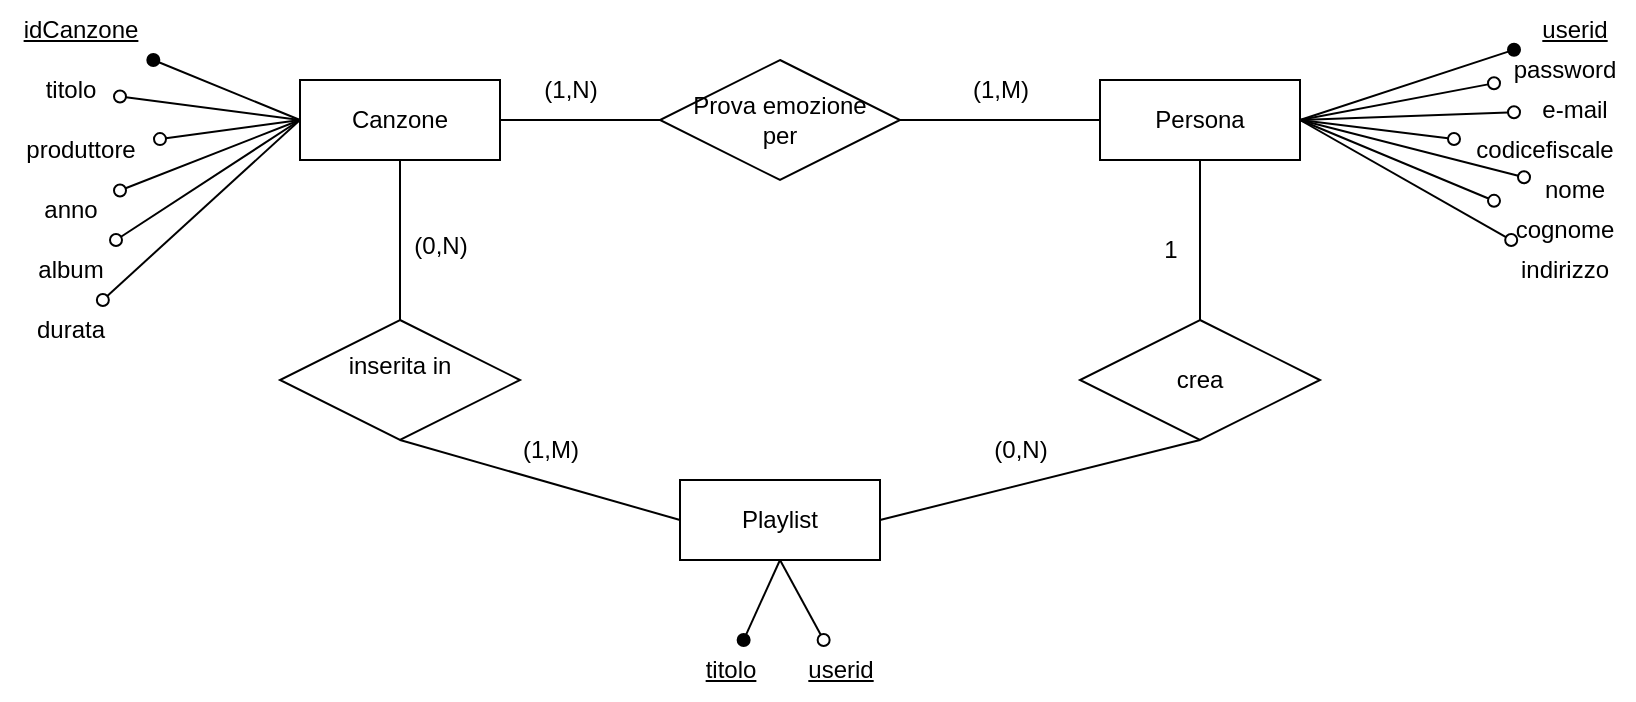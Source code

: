 <mxfile version="22.1.16" type="device">
  <diagram id="kbR7QFBh4Juw0m6U138V" name="Page-1">
    <mxGraphModel dx="1498" dy="894" grid="1" gridSize="10" guides="1" tooltips="1" connect="1" arrows="1" fold="1" page="1" pageScale="1" pageWidth="827" pageHeight="1169" math="0" shadow="0">
      <root>
        <mxCell id="0" />
        <mxCell id="1" parent="0" />
        <mxCell id="jWKj23kP3KuPFPuK_N8y-5" style="edgeStyle=none;rounded=0;orthogonalLoop=1;jettySize=auto;html=1;exitX=1;exitY=0.5;exitDx=0;exitDy=0;entryX=0;entryY=0.5;entryDx=0;entryDy=0;endArrow=none;endFill=0;" edge="1" parent="1" source="jWKj23kP3KuPFPuK_N8y-1" target="jWKj23kP3KuPFPuK_N8y-4">
          <mxGeometry relative="1" as="geometry" />
        </mxCell>
        <mxCell id="jWKj23kP3KuPFPuK_N8y-43" style="edgeStyle=none;rounded=0;orthogonalLoop=1;jettySize=auto;html=1;exitX=0.5;exitY=1;exitDx=0;exitDy=0;entryX=0.5;entryY=0;entryDx=0;entryDy=0;endArrow=none;endFill=0;" edge="1" parent="1" source="jWKj23kP3KuPFPuK_N8y-1" target="jWKj23kP3KuPFPuK_N8y-40">
          <mxGeometry relative="1" as="geometry" />
        </mxCell>
        <mxCell id="jWKj23kP3KuPFPuK_N8y-1" value="&lt;div&gt;Canzone&lt;/div&gt;" style="whiteSpace=wrap;html=1;align=center;" vertex="1" parent="1">
          <mxGeometry x="160" y="40" width="100" height="40" as="geometry" />
        </mxCell>
        <mxCell id="jWKj23kP3KuPFPuK_N8y-51" style="edgeStyle=none;rounded=0;orthogonalLoop=1;jettySize=auto;html=1;exitX=1;exitY=0.5;exitDx=0;exitDy=0;entryX=0.5;entryY=1;entryDx=0;entryDy=0;endArrow=none;endFill=0;" edge="1" parent="1" source="jWKj23kP3KuPFPuK_N8y-2" target="jWKj23kP3KuPFPuK_N8y-50">
          <mxGeometry relative="1" as="geometry" />
        </mxCell>
        <mxCell id="jWKj23kP3KuPFPuK_N8y-2" value="Playlist" style="whiteSpace=wrap;html=1;align=center;" vertex="1" parent="1">
          <mxGeometry x="350" y="240" width="100" height="40" as="geometry" />
        </mxCell>
        <mxCell id="jWKj23kP3KuPFPuK_N8y-52" style="edgeStyle=none;rounded=0;orthogonalLoop=1;jettySize=auto;html=1;exitX=0.5;exitY=1;exitDx=0;exitDy=0;entryX=0.5;entryY=0;entryDx=0;entryDy=0;endArrow=none;endFill=0;" edge="1" parent="1" source="jWKj23kP3KuPFPuK_N8y-3" target="jWKj23kP3KuPFPuK_N8y-50">
          <mxGeometry relative="1" as="geometry" />
        </mxCell>
        <mxCell id="jWKj23kP3KuPFPuK_N8y-3" value="&lt;div&gt;Persona&lt;/div&gt;" style="whiteSpace=wrap;html=1;align=center;" vertex="1" parent="1">
          <mxGeometry x="560" y="40" width="100" height="40" as="geometry" />
        </mxCell>
        <mxCell id="jWKj23kP3KuPFPuK_N8y-6" style="edgeStyle=none;rounded=0;orthogonalLoop=1;jettySize=auto;html=1;exitX=1;exitY=0.5;exitDx=0;exitDy=0;entryX=0;entryY=0.5;entryDx=0;entryDy=0;endArrow=none;endFill=0;" edge="1" parent="1" source="jWKj23kP3KuPFPuK_N8y-4" target="jWKj23kP3KuPFPuK_N8y-3">
          <mxGeometry relative="1" as="geometry" />
        </mxCell>
        <mxCell id="jWKj23kP3KuPFPuK_N8y-4" value="&lt;div&gt;Prova emozione&lt;/div&gt;&lt;div&gt;per&lt;/div&gt;" style="shape=rhombus;perimeter=rhombusPerimeter;whiteSpace=wrap;html=1;align=center;" vertex="1" parent="1">
          <mxGeometry x="340" y="30" width="120" height="60" as="geometry" />
        </mxCell>
        <mxCell id="jWKj23kP3KuPFPuK_N8y-18" style="edgeStyle=none;rounded=0;orthogonalLoop=1;jettySize=auto;html=1;entryX=0;entryY=0.5;entryDx=0;entryDy=0;endArrow=none;endFill=0;startArrow=oval;startFill=1;" edge="1" parent="1" source="jWKj23kP3KuPFPuK_N8y-10" target="jWKj23kP3KuPFPuK_N8y-1">
          <mxGeometry relative="1" as="geometry" />
        </mxCell>
        <mxCell id="jWKj23kP3KuPFPuK_N8y-10" value="&lt;u&gt;idCanzone&lt;/u&gt;" style="text;html=1;align=center;verticalAlign=middle;resizable=0;points=[];autosize=1;strokeColor=none;fillColor=none;" vertex="1" parent="1">
          <mxGeometry x="10" width="80" height="30" as="geometry" />
        </mxCell>
        <mxCell id="jWKj23kP3KuPFPuK_N8y-19" style="edgeStyle=none;rounded=0;orthogonalLoop=1;jettySize=auto;html=1;endArrow=none;endFill=0;startArrow=oval;startFill=0;entryX=0;entryY=0.5;entryDx=0;entryDy=0;" edge="1" parent="1" source="jWKj23kP3KuPFPuK_N8y-11" target="jWKj23kP3KuPFPuK_N8y-1">
          <mxGeometry relative="1" as="geometry">
            <mxPoint x="200" y="60" as="targetPoint" />
          </mxGeometry>
        </mxCell>
        <mxCell id="jWKj23kP3KuPFPuK_N8y-11" value="&lt;div&gt;titolo&lt;/div&gt;" style="text;html=1;align=center;verticalAlign=middle;resizable=0;points=[];autosize=1;strokeColor=none;fillColor=none;" vertex="1" parent="1">
          <mxGeometry x="20" y="30" width="50" height="30" as="geometry" />
        </mxCell>
        <mxCell id="jWKj23kP3KuPFPuK_N8y-20" style="edgeStyle=none;rounded=0;orthogonalLoop=1;jettySize=auto;html=1;entryX=0;entryY=0.5;entryDx=0;entryDy=0;endArrow=none;endFill=0;startArrow=oval;startFill=0;" edge="1" parent="1" source="jWKj23kP3KuPFPuK_N8y-14" target="jWKj23kP3KuPFPuK_N8y-1">
          <mxGeometry relative="1" as="geometry" />
        </mxCell>
        <mxCell id="jWKj23kP3KuPFPuK_N8y-14" value="&lt;div&gt;produttore&lt;/div&gt;" style="text;html=1;align=center;verticalAlign=middle;resizable=0;points=[];autosize=1;strokeColor=none;fillColor=none;" vertex="1" parent="1">
          <mxGeometry x="10" y="60" width="80" height="30" as="geometry" />
        </mxCell>
        <mxCell id="jWKj23kP3KuPFPuK_N8y-21" style="edgeStyle=none;rounded=0;orthogonalLoop=1;jettySize=auto;html=1;entryX=0;entryY=0.5;entryDx=0;entryDy=0;endArrow=none;endFill=0;startArrow=oval;startFill=0;" edge="1" parent="1" source="jWKj23kP3KuPFPuK_N8y-15" target="jWKj23kP3KuPFPuK_N8y-1">
          <mxGeometry relative="1" as="geometry" />
        </mxCell>
        <mxCell id="jWKj23kP3KuPFPuK_N8y-15" value="anno" style="text;html=1;align=center;verticalAlign=middle;resizable=0;points=[];autosize=1;strokeColor=none;fillColor=none;" vertex="1" parent="1">
          <mxGeometry x="20" y="90" width="50" height="30" as="geometry" />
        </mxCell>
        <mxCell id="jWKj23kP3KuPFPuK_N8y-22" style="edgeStyle=none;rounded=0;orthogonalLoop=1;jettySize=auto;html=1;endArrow=none;endFill=0;startArrow=oval;startFill=0;entryX=0;entryY=0.5;entryDx=0;entryDy=0;" edge="1" parent="1" source="jWKj23kP3KuPFPuK_N8y-16" target="jWKj23kP3KuPFPuK_N8y-1">
          <mxGeometry relative="1" as="geometry">
            <mxPoint x="200" y="60" as="targetPoint" />
          </mxGeometry>
        </mxCell>
        <mxCell id="jWKj23kP3KuPFPuK_N8y-16" value="album" style="text;html=1;align=center;verticalAlign=middle;resizable=0;points=[];autosize=1;strokeColor=none;fillColor=none;" vertex="1" parent="1">
          <mxGeometry x="15" y="120" width="60" height="30" as="geometry" />
        </mxCell>
        <mxCell id="jWKj23kP3KuPFPuK_N8y-23" style="edgeStyle=none;rounded=0;orthogonalLoop=1;jettySize=auto;html=1;endArrow=none;endFill=0;startArrow=oval;startFill=0;entryX=0;entryY=0.5;entryDx=0;entryDy=0;" edge="1" parent="1" source="jWKj23kP3KuPFPuK_N8y-17" target="jWKj23kP3KuPFPuK_N8y-1">
          <mxGeometry relative="1" as="geometry">
            <mxPoint x="200" y="60" as="targetPoint" />
          </mxGeometry>
        </mxCell>
        <mxCell id="jWKj23kP3KuPFPuK_N8y-17" value="durata" style="text;html=1;align=center;verticalAlign=middle;resizable=0;points=[];autosize=1;strokeColor=none;fillColor=none;" vertex="1" parent="1">
          <mxGeometry x="15" y="150" width="60" height="30" as="geometry" />
        </mxCell>
        <mxCell id="jWKj23kP3KuPFPuK_N8y-33" style="edgeStyle=none;rounded=0;orthogonalLoop=1;jettySize=auto;html=1;entryX=1;entryY=0.5;entryDx=0;entryDy=0;endArrow=none;endFill=0;startArrow=oval;startFill=1;" edge="1" parent="1" source="jWKj23kP3KuPFPuK_N8y-24" target="jWKj23kP3KuPFPuK_N8y-3">
          <mxGeometry relative="1" as="geometry" />
        </mxCell>
        <mxCell id="jWKj23kP3KuPFPuK_N8y-24" value="&lt;u&gt;userid&lt;/u&gt;" style="text;html=1;align=center;verticalAlign=middle;resizable=0;points=[];autosize=1;strokeColor=none;fillColor=none;" vertex="1" parent="1">
          <mxGeometry x="767" width="60" height="30" as="geometry" />
        </mxCell>
        <mxCell id="jWKj23kP3KuPFPuK_N8y-34" style="edgeStyle=none;rounded=0;orthogonalLoop=1;jettySize=auto;html=1;endArrow=none;endFill=0;startArrow=oval;startFill=0;entryX=1;entryY=0.5;entryDx=0;entryDy=0;" edge="1" parent="1" source="jWKj23kP3KuPFPuK_N8y-25" target="jWKj23kP3KuPFPuK_N8y-3">
          <mxGeometry relative="1" as="geometry">
            <mxPoint x="620" y="60" as="targetPoint" />
          </mxGeometry>
        </mxCell>
        <mxCell id="jWKj23kP3KuPFPuK_N8y-25" value="password" style="text;html=1;align=center;verticalAlign=middle;resizable=0;points=[];autosize=1;strokeColor=none;fillColor=none;" vertex="1" parent="1">
          <mxGeometry x="757" y="20" width="70" height="30" as="geometry" />
        </mxCell>
        <mxCell id="jWKj23kP3KuPFPuK_N8y-35" style="edgeStyle=none;rounded=0;orthogonalLoop=1;jettySize=auto;html=1;entryX=1;entryY=0.5;entryDx=0;entryDy=0;endArrow=none;endFill=0;startArrow=oval;startFill=0;" edge="1" parent="1" source="jWKj23kP3KuPFPuK_N8y-27" target="jWKj23kP3KuPFPuK_N8y-3">
          <mxGeometry relative="1" as="geometry" />
        </mxCell>
        <mxCell id="jWKj23kP3KuPFPuK_N8y-27" value="e-mail" style="text;html=1;align=center;verticalAlign=middle;resizable=0;points=[];autosize=1;strokeColor=none;fillColor=none;" vertex="1" parent="1">
          <mxGeometry x="767" y="40" width="60" height="30" as="geometry" />
        </mxCell>
        <mxCell id="jWKj23kP3KuPFPuK_N8y-36" style="edgeStyle=none;rounded=0;orthogonalLoop=1;jettySize=auto;html=1;entryX=1;entryY=0.5;entryDx=0;entryDy=0;endArrow=none;endFill=0;startArrow=oval;startFill=0;" edge="1" parent="1" source="jWKj23kP3KuPFPuK_N8y-28" target="jWKj23kP3KuPFPuK_N8y-3">
          <mxGeometry relative="1" as="geometry" />
        </mxCell>
        <mxCell id="jWKj23kP3KuPFPuK_N8y-28" value="codicefiscale" style="text;html=1;align=center;verticalAlign=middle;resizable=0;points=[];autosize=1;strokeColor=none;fillColor=none;" vertex="1" parent="1">
          <mxGeometry x="737" y="60" width="90" height="30" as="geometry" />
        </mxCell>
        <mxCell id="jWKj23kP3KuPFPuK_N8y-37" style="edgeStyle=none;rounded=0;orthogonalLoop=1;jettySize=auto;html=1;entryX=1;entryY=0.5;entryDx=0;entryDy=0;endArrow=none;endFill=0;startArrow=oval;startFill=0;" edge="1" parent="1" source="jWKj23kP3KuPFPuK_N8y-29" target="jWKj23kP3KuPFPuK_N8y-3">
          <mxGeometry relative="1" as="geometry" />
        </mxCell>
        <mxCell id="jWKj23kP3KuPFPuK_N8y-29" value="nome" style="text;html=1;align=center;verticalAlign=middle;resizable=0;points=[];autosize=1;strokeColor=none;fillColor=none;" vertex="1" parent="1">
          <mxGeometry x="772" y="80" width="50" height="30" as="geometry" />
        </mxCell>
        <mxCell id="jWKj23kP3KuPFPuK_N8y-38" style="edgeStyle=none;rounded=0;orthogonalLoop=1;jettySize=auto;html=1;entryX=1;entryY=0.5;entryDx=0;entryDy=0;endArrow=none;endFill=0;startArrow=oval;startFill=0;" edge="1" parent="1" source="jWKj23kP3KuPFPuK_N8y-30" target="jWKj23kP3KuPFPuK_N8y-3">
          <mxGeometry relative="1" as="geometry" />
        </mxCell>
        <mxCell id="jWKj23kP3KuPFPuK_N8y-30" value="cognome" style="text;html=1;align=center;verticalAlign=middle;resizable=0;points=[];autosize=1;strokeColor=none;fillColor=none;" vertex="1" parent="1">
          <mxGeometry x="757" y="100" width="70" height="30" as="geometry" />
        </mxCell>
        <mxCell id="jWKj23kP3KuPFPuK_N8y-39" style="edgeStyle=none;rounded=0;orthogonalLoop=1;jettySize=auto;html=1;entryX=1;entryY=0.5;entryDx=0;entryDy=0;endArrow=none;endFill=0;startArrow=oval;startFill=0;" edge="1" parent="1" source="jWKj23kP3KuPFPuK_N8y-31" target="jWKj23kP3KuPFPuK_N8y-3">
          <mxGeometry relative="1" as="geometry" />
        </mxCell>
        <mxCell id="jWKj23kP3KuPFPuK_N8y-31" value="indirizzo" style="text;html=1;align=center;verticalAlign=middle;resizable=0;points=[];autosize=1;strokeColor=none;fillColor=none;" vertex="1" parent="1">
          <mxGeometry x="757" y="120" width="70" height="30" as="geometry" />
        </mxCell>
        <mxCell id="jWKj23kP3KuPFPuK_N8y-44" style="edgeStyle=none;rounded=0;orthogonalLoop=1;jettySize=auto;html=1;exitX=0.5;exitY=1;exitDx=0;exitDy=0;entryX=0;entryY=0.5;entryDx=0;entryDy=0;endArrow=none;endFill=0;" edge="1" parent="1" source="jWKj23kP3KuPFPuK_N8y-40" target="jWKj23kP3KuPFPuK_N8y-2">
          <mxGeometry relative="1" as="geometry" />
        </mxCell>
        <mxCell id="jWKj23kP3KuPFPuK_N8y-40" value="&lt;div&gt;inserita in&lt;/div&gt;&lt;div&gt;&lt;br&gt;&lt;/div&gt;" style="shape=rhombus;perimeter=rhombusPerimeter;whiteSpace=wrap;html=1;align=center;rotation=0;direction=east;" vertex="1" parent="1">
          <mxGeometry x="150" y="160" width="120" height="60" as="geometry" />
        </mxCell>
        <mxCell id="jWKj23kP3KuPFPuK_N8y-45" value="(1,N)" style="text;html=1;align=center;verticalAlign=middle;resizable=0;points=[];autosize=1;strokeColor=none;fillColor=none;" vertex="1" parent="1">
          <mxGeometry x="270" y="30" width="50" height="30" as="geometry" />
        </mxCell>
        <mxCell id="jWKj23kP3KuPFPuK_N8y-46" value="(1,M)" style="text;html=1;align=center;verticalAlign=middle;resizable=0;points=[];autosize=1;strokeColor=none;fillColor=none;" vertex="1" parent="1">
          <mxGeometry x="485" y="30" width="50" height="30" as="geometry" />
        </mxCell>
        <mxCell id="jWKj23kP3KuPFPuK_N8y-47" value="(0,N)" style="text;html=1;align=center;verticalAlign=middle;resizable=0;points=[];autosize=1;strokeColor=none;fillColor=none;" vertex="1" parent="1">
          <mxGeometry x="205" y="108" width="50" height="30" as="geometry" />
        </mxCell>
        <mxCell id="jWKj23kP3KuPFPuK_N8y-49" value="(1,M)" style="text;html=1;align=center;verticalAlign=middle;resizable=0;points=[];autosize=1;strokeColor=none;fillColor=none;" vertex="1" parent="1">
          <mxGeometry x="260" y="210" width="50" height="30" as="geometry" />
        </mxCell>
        <mxCell id="jWKj23kP3KuPFPuK_N8y-50" value="crea" style="shape=rhombus;perimeter=rhombusPerimeter;whiteSpace=wrap;html=1;align=center;" vertex="1" parent="1">
          <mxGeometry x="550" y="160" width="120" height="60" as="geometry" />
        </mxCell>
        <mxCell id="jWKj23kP3KuPFPuK_N8y-54" style="edgeStyle=none;rounded=0;orthogonalLoop=1;jettySize=auto;html=1;entryX=0.5;entryY=1;entryDx=0;entryDy=0;endArrow=none;endFill=0;startArrow=oval;startFill=1;" edge="1" parent="1" source="jWKj23kP3KuPFPuK_N8y-53" target="jWKj23kP3KuPFPuK_N8y-2">
          <mxGeometry relative="1" as="geometry" />
        </mxCell>
        <mxCell id="jWKj23kP3KuPFPuK_N8y-53" value="&lt;u&gt;titolo&lt;/u&gt;" style="text;html=1;align=center;verticalAlign=middle;resizable=0;points=[];autosize=1;strokeColor=none;fillColor=none;" vertex="1" parent="1">
          <mxGeometry x="350" y="320" width="50" height="30" as="geometry" />
        </mxCell>
        <mxCell id="jWKj23kP3KuPFPuK_N8y-55" value="1" style="text;html=1;align=center;verticalAlign=middle;resizable=0;points=[];autosize=1;strokeColor=none;fillColor=none;" vertex="1" parent="1">
          <mxGeometry x="580" y="110" width="30" height="30" as="geometry" />
        </mxCell>
        <mxCell id="jWKj23kP3KuPFPuK_N8y-56" value="(0,N)" style="text;html=1;align=center;verticalAlign=middle;resizable=0;points=[];autosize=1;strokeColor=none;fillColor=none;" vertex="1" parent="1">
          <mxGeometry x="495" y="210" width="50" height="30" as="geometry" />
        </mxCell>
        <mxCell id="jWKj23kP3KuPFPuK_N8y-59" style="edgeStyle=none;rounded=0;orthogonalLoop=1;jettySize=auto;html=1;entryX=0.5;entryY=1;entryDx=0;entryDy=0;endArrow=none;endFill=0;startArrow=oval;startFill=0;" edge="1" parent="1" source="jWKj23kP3KuPFPuK_N8y-57" target="jWKj23kP3KuPFPuK_N8y-2">
          <mxGeometry relative="1" as="geometry" />
        </mxCell>
        <mxCell id="jWKj23kP3KuPFPuK_N8y-57" value="&lt;u&gt;userid&lt;/u&gt;" style="text;html=1;align=center;verticalAlign=middle;resizable=0;points=[];autosize=1;strokeColor=none;fillColor=none;" vertex="1" parent="1">
          <mxGeometry x="400" y="320" width="60" height="30" as="geometry" />
        </mxCell>
      </root>
    </mxGraphModel>
  </diagram>
</mxfile>
